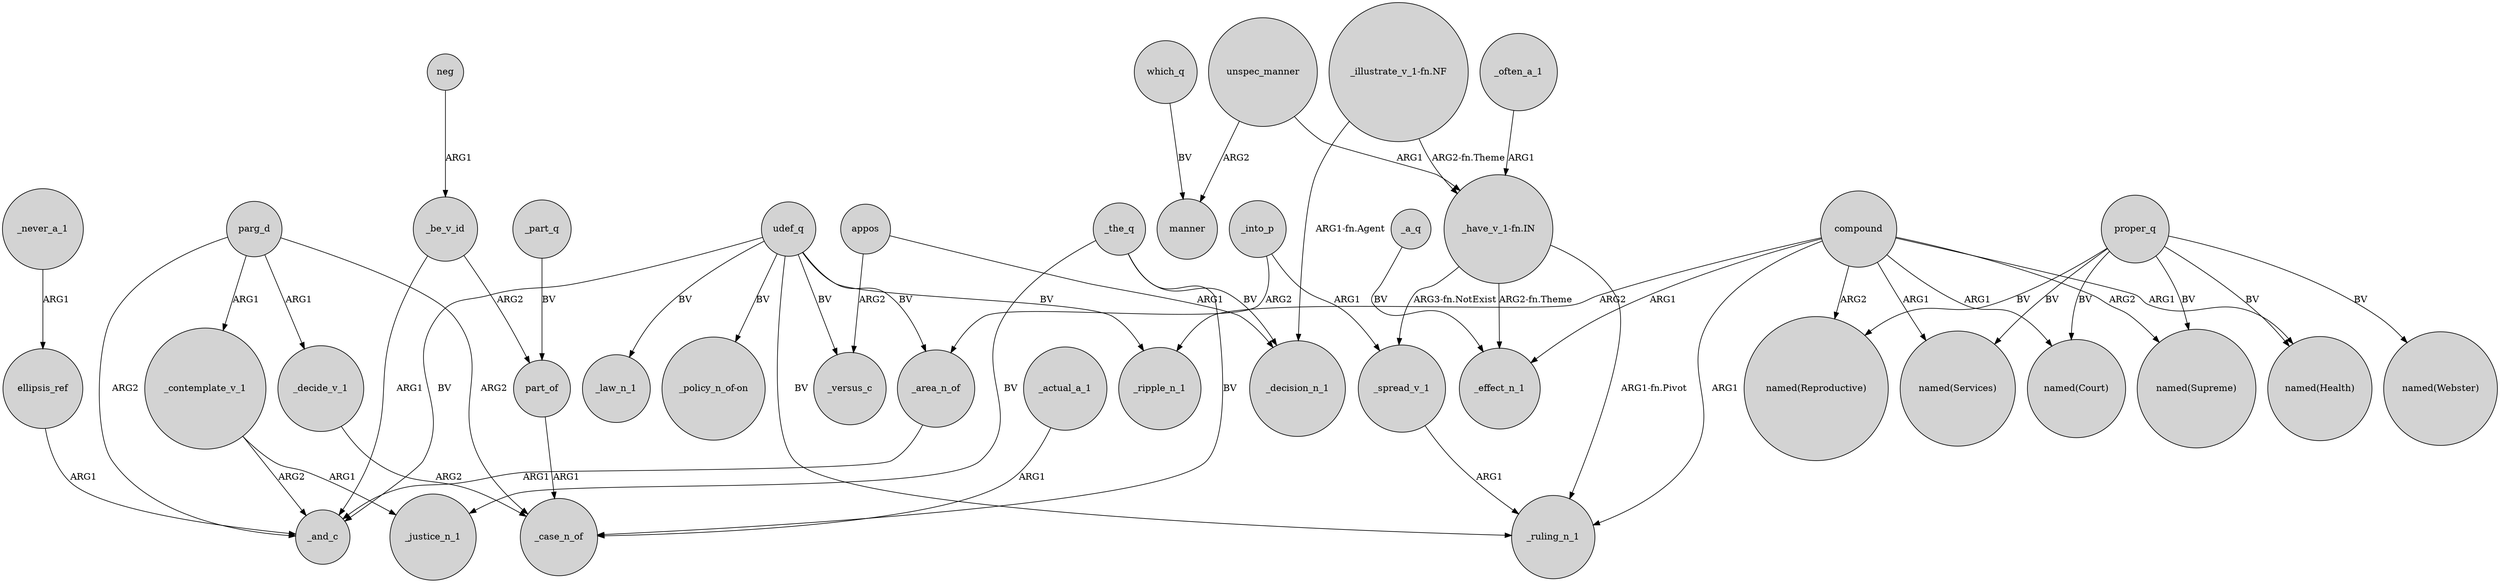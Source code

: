 digraph {
	node [shape=circle style=filled]
	compound -> _ripple_n_1 [label=ARG2]
	"_illustrate_v_1-fn.NF" -> "_have_v_1-fn.IN" [label="ARG2-fn.Theme"]
	_the_q -> _justice_n_1 [label=BV]
	compound -> "named(Services)" [label=ARG1]
	_the_q -> _case_n_of [label=BV]
	"_illustrate_v_1-fn.NF" -> _decision_n_1 [label="ARG1-fn.Agent"]
	_spread_v_1 -> _ruling_n_1 [label=ARG1]
	unspec_manner -> "_have_v_1-fn.IN" [label=ARG1]
	parg_d -> _contemplate_v_1 [label=ARG1]
	_the_q -> _decision_n_1 [label=BV]
	udef_q -> _versus_c [label=BV]
	proper_q -> "named(Health)" [label=BV]
	"_have_v_1-fn.IN" -> _ruling_n_1 [label="ARG1-fn.Pivot"]
	proper_q -> "named(Services)" [label=BV]
	"_have_v_1-fn.IN" -> _effect_n_1 [label="ARG2-fn.Theme"]
	_into_p -> _area_n_of [label=ARG2]
	appos -> _decision_n_1 [label=ARG1]
	which_q -> manner [label=BV]
	udef_q -> _law_n_1 [label=BV]
	udef_q -> "_policy_n_of-on" [label=BV]
	_be_v_id -> _and_c [label=ARG1]
	_contemplate_v_1 -> _justice_n_1 [label=ARG1]
	proper_q -> "named(Reproductive)" [label=BV]
	_part_q -> part_of [label=BV]
	parg_d -> _and_c [label=ARG2]
	parg_d -> _case_n_of [label=ARG2]
	_a_q -> _effect_n_1 [label=BV]
	_decide_v_1 -> _case_n_of [label=ARG2]
	udef_q -> _ripple_n_1 [label=BV]
	_contemplate_v_1 -> _and_c [label=ARG2]
	part_of -> _case_n_of [label=ARG1]
	compound -> "named(Supreme)" [label=ARG2]
	udef_q -> _ruling_n_1 [label=BV]
	compound -> _ruling_n_1 [label=ARG1]
	proper_q -> "named(Webster)" [label=BV]
	proper_q -> "named(Supreme)" [label=BV]
	_actual_a_1 -> _case_n_of [label=ARG1]
	appos -> _versus_c [label=ARG2]
	neg -> _be_v_id [label=ARG1]
	compound -> "named(Health)" [label=ARG1]
	ellipsis_ref -> _and_c [label=ARG1]
	_often_a_1 -> "_have_v_1-fn.IN" [label=ARG1]
	parg_d -> _decide_v_1 [label=ARG1]
	_be_v_id -> part_of [label=ARG2]
	udef_q -> _area_n_of [label=BV]
	_area_n_of -> _and_c [label=ARG1]
	udef_q -> _and_c [label=BV]
	_into_p -> _spread_v_1 [label=ARG1]
	unspec_manner -> manner [label=ARG2]
	_never_a_1 -> ellipsis_ref [label=ARG1]
	compound -> "named(Court)" [label=ARG1]
	compound -> _effect_n_1 [label=ARG1]
	compound -> "named(Reproductive)" [label=ARG2]
	proper_q -> "named(Court)" [label=BV]
	"_have_v_1-fn.IN" -> _spread_v_1 [label="ARG3-fn.NotExist"]
}
